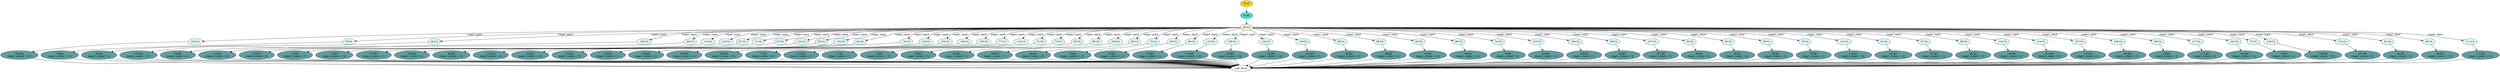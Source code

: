 strict digraph "" {
	node [label="\N"];
	"102:CA"	 [ast="<pyverilog.vparser.ast.Case object at 0x7ff258877fd0>",
		fillcolor=lightcyan,
		label="102:CA",
		statements="[]",
		style=filled,
		typ=Case];
	"102:BS"	 [ast="<pyverilog.vparser.ast.BlockingSubstitution object at 0x7ff258877e90>",
		fillcolor=cadetblue,
		label="102:BS
stage1_output = 13;",
		statements="[<pyverilog.vparser.ast.BlockingSubstitution object at 0x7ff258877e90>]",
		style=filled,
		typ=BlockingSubstitution];
	"102:CA" -> "102:BS"	 [cond="[]",
		lineno=None];
	"79:CA"	 [ast="<pyverilog.vparser.ast.Case object at 0x7ff279b73790>",
		fillcolor=lightcyan,
		label="79:CA",
		statements="[]",
		style=filled,
		typ=Case];
	"79:BS"	 [ast="<pyverilog.vparser.ast.BlockingSubstitution object at 0x7ff279b60a50>",
		fillcolor=cadetblue,
		label="79:BS
stage1_output = 13;",
		statements="[<pyverilog.vparser.ast.BlockingSubstitution object at 0x7ff279b60a50>]",
		style=filled,
		typ=BlockingSubstitution];
	"79:CA" -> "79:BS"	 [cond="[]",
		lineno=None];
	"109:BS"	 [ast="<pyverilog.vparser.ast.BlockingSubstitution object at 0x7ff258877610>",
		fillcolor=cadetblue,
		label="109:BS
stage1_output = 7;",
		statements="[<pyverilog.vparser.ast.BlockingSubstitution object at 0x7ff258877610>]",
		style=filled,
		typ=BlockingSubstitution];
	"Leaf_59:AL"	 [def_var="['stage1_output']",
		label="Leaf_59:AL"];
	"109:BS" -> "Leaf_59:AL"	 [cond="[]",
		lineno=None];
	"96:CA"	 [ast="<pyverilog.vparser.ast.Case object at 0x7ff258877990>",
		fillcolor=lightcyan,
		label="96:CA",
		statements="[]",
		style=filled,
		typ=Case];
	"96:BS"	 [ast="<pyverilog.vparser.ast.BlockingSubstitution object at 0x7ff258877890>",
		fillcolor=cadetblue,
		label="96:BS
stage1_output = 6;",
		statements="[<pyverilog.vparser.ast.BlockingSubstitution object at 0x7ff258877890>]",
		style=filled,
		typ=BlockingSubstitution];
	"96:CA" -> "96:BS"	 [cond="[]",
		lineno=None];
	"105:BS"	 [ast="<pyverilog.vparser.ast.BlockingSubstitution object at 0x7ff258877a10>",
		fillcolor=cadetblue,
		label="105:BS
stage1_output = 12;",
		statements="[<pyverilog.vparser.ast.BlockingSubstitution object at 0x7ff258877a10>]",
		style=filled,
		typ=BlockingSubstitution];
	"105:BS" -> "Leaf_59:AL"	 [cond="[]",
		lineno=None];
	"78:BS"	 [ast="<pyverilog.vparser.ast.BlockingSubstitution object at 0x7ff2585bb650>",
		fillcolor=cadetblue,
		label="78:BS
stage1_output = 1;",
		statements="[<pyverilog.vparser.ast.BlockingSubstitution object at 0x7ff2585bb650>]",
		style=filled,
		typ=BlockingSubstitution];
	"78:BS" -> "Leaf_59:AL"	 [cond="[]",
		lineno=None];
	"103:CA"	 [ast="<pyverilog.vparser.ast.Case object at 0x7ff2585bb390>",
		fillcolor=lightcyan,
		label="103:CA",
		statements="[]",
		style=filled,
		typ=Case];
	"103:BS"	 [ast="<pyverilog.vparser.ast.BlockingSubstitution object at 0x7ff2585bb5d0>",
		fillcolor=cadetblue,
		label="103:BS
stage1_output = 13;",
		statements="[<pyverilog.vparser.ast.BlockingSubstitution object at 0x7ff2585bb5d0>]",
		style=filled,
		typ=BlockingSubstitution];
	"103:CA" -> "103:BS"	 [cond="[]",
		lineno=None];
	"84:CA"	 [ast="<pyverilog.vparser.ast.Case object at 0x7ff2585bb350>",
		fillcolor=lightcyan,
		label="84:CA",
		statements="[]",
		style=filled,
		typ=Case];
	"84:BS"	 [ast="<pyverilog.vparser.ast.BlockingSubstitution object at 0x7ff2585bb190>",
		fillcolor=cadetblue,
		label="84:BS
stage1_output = 3;",
		statements="[<pyverilog.vparser.ast.BlockingSubstitution object at 0x7ff2585bb190>]",
		style=filled,
		typ=BlockingSubstitution];
	"84:CA" -> "84:BS"	 [cond="[]",
		lineno=None];
	"113:CA"	 [ast="<pyverilog.vparser.ast.Case object at 0x7ff2585bbc10>",
		fillcolor=lightcyan,
		label="113:CA",
		statements="[]",
		style=filled,
		typ=Case];
	"113:BS"	 [ast="<pyverilog.vparser.ast.BlockingSubstitution object at 0x7ff2585bb9d0>",
		fillcolor=cadetblue,
		label="113:BS
stage1_output = 10;",
		statements="[<pyverilog.vparser.ast.BlockingSubstitution object at 0x7ff2585bb9d0>]",
		style=filled,
		typ=BlockingSubstitution];
	"113:CA" -> "113:BS"	 [cond="[]",
		lineno=None];
	"99:BS"	 [ast="<pyverilog.vparser.ast.BlockingSubstitution object at 0x7ff2585bbb50>",
		fillcolor=cadetblue,
		label="99:BS
stage1_output = 4;",
		statements="[<pyverilog.vparser.ast.BlockingSubstitution object at 0x7ff2585bbb50>]",
		style=filled,
		typ=BlockingSubstitution];
	"99:BS" -> "Leaf_59:AL"	 [cond="[]",
		lineno=None];
	"119:CA"	 [ast="<pyverilog.vparser.ast.Case object at 0x7ff2585bb750>",
		fillcolor=lightcyan,
		label="119:CA",
		statements="[]",
		style=filled,
		typ=Case];
	"119:BS"	 [ast="<pyverilog.vparser.ast.BlockingSubstitution object at 0x7ff2585bb510>",
		fillcolor=cadetblue,
		label="119:BS
stage1_output = 8;",
		statements="[<pyverilog.vparser.ast.BlockingSubstitution object at 0x7ff2585bb510>]",
		style=filled,
		typ=BlockingSubstitution];
	"119:CA" -> "119:BS"	 [cond="[]",
		lineno=None];
	"87:CA"	 [ast="<pyverilog.vparser.ast.Case object at 0x7ff279b3c050>",
		fillcolor=lightcyan,
		label="87:CA",
		statements="[]",
		style=filled,
		typ=Case];
	"87:BS"	 [ast="<pyverilog.vparser.ast.BlockingSubstitution object at 0x7ff279b3c0d0>",
		fillcolor=cadetblue,
		label="87:BS
stage1_output = 7;",
		statements="[<pyverilog.vparser.ast.BlockingSubstitution object at 0x7ff279b3c0d0>]",
		style=filled,
		typ=BlockingSubstitution];
	"87:CA" -> "87:BS"	 [cond="[]",
		lineno=None];
	"95:BS"	 [ast="<pyverilog.vparser.ast.BlockingSubstitution object at 0x7ff279b3c390>",
		fillcolor=cadetblue,
		label="95:BS
stage1_output = 1;",
		statements="[<pyverilog.vparser.ast.BlockingSubstitution object at 0x7ff279b3c390>]",
		style=filled,
		typ=BlockingSubstitution];
	"95:BS" -> "Leaf_59:AL"	 [cond="[]",
		lineno=None];
	"126:BS"	 [ast="<pyverilog.vparser.ast.BlockingSubstitution object at 0x7ff279b3c510>",
		fillcolor=cadetblue,
		label="126:BS
stage1_output = 3;",
		statements="[<pyverilog.vparser.ast.BlockingSubstitution object at 0x7ff279b3c510>]",
		style=filled,
		typ=BlockingSubstitution];
	"126:BS" -> "Leaf_59:AL"	 [cond="[]",
		lineno=None];
	"63:CS"	 [ast="<pyverilog.vparser.ast.CaseStatement object at 0x7ff279b69ed0>",
		fillcolor=linen,
		label="63:CS",
		statements="[]",
		style=filled,
		typ=CaseStatement];
	"63:CS" -> "102:CA"	 [cond="['stage1_input']",
		label=stage1_input,
		lineno=63];
	"63:CS" -> "79:CA"	 [cond="['stage1_input']",
		label=stage1_input,
		lineno=63];
	"63:CS" -> "96:CA"	 [cond="['stage1_input']",
		label=stage1_input,
		lineno=63];
	"63:CS" -> "103:CA"	 [cond="['stage1_input']",
		label=stage1_input,
		lineno=63];
	"63:CS" -> "84:CA"	 [cond="['stage1_input']",
		label=stage1_input,
		lineno=63];
	"63:CS" -> "113:CA"	 [cond="['stage1_input']",
		label=stage1_input,
		lineno=63];
	"63:CS" -> "119:CA"	 [cond="['stage1_input']",
		label=stage1_input,
		lineno=63];
	"63:CS" -> "87:CA"	 [cond="['stage1_input']",
		label=stage1_input,
		lineno=63];
	"71:CA"	 [ast="<pyverilog.vparser.ast.Case object at 0x7ff279b3c810>",
		fillcolor=lightcyan,
		label="71:CA",
		statements="[]",
		style=filled,
		typ=Case];
	"63:CS" -> "71:CA"	 [cond="['stage1_input']",
		label=stage1_input,
		lineno=63];
	"97:CA"	 [ast="<pyverilog.vparser.ast.Case object at 0x7ff279b45b10>",
		fillcolor=lightcyan,
		label="97:CA",
		statements="[]",
		style=filled,
		typ=Case];
	"63:CS" -> "97:CA"	 [cond="['stage1_input']",
		label=stage1_input,
		lineno=63];
	"124:CA"	 [ast="<pyverilog.vparser.ast.Case object at 0x7ff279b3ce10>",
		fillcolor=lightcyan,
		label="124:CA",
		statements="[]",
		style=filled,
		typ=Case];
	"63:CS" -> "124:CA"	 [cond="['stage1_input']",
		label=stage1_input,
		lineno=63];
	"83:CA"	 [ast="<pyverilog.vparser.ast.Case object at 0x7ff279b45090>",
		fillcolor=lightcyan,
		label="83:CA",
		statements="[]",
		style=filled,
		typ=Case];
	"63:CS" -> "83:CA"	 [cond="['stage1_input']",
		label=stage1_input,
		lineno=63];
	"125:CA"	 [ast="<pyverilog.vparser.ast.Case object at 0x7ff279b452d0>",
		fillcolor=lightcyan,
		label="125:CA",
		statements="[]",
		style=filled,
		typ=Case];
	"63:CS" -> "125:CA"	 [cond="['stage1_input']",
		label=stage1_input,
		lineno=63];
	"82:CA"	 [ast="<pyverilog.vparser.ast.Case object at 0x7ff279b45510>",
		fillcolor=lightcyan,
		label="82:CA",
		statements="[]",
		style=filled,
		typ=Case];
	"63:CS" -> "82:CA"	 [cond="['stage1_input']",
		label=stage1_input,
		lineno=63];
	"76:CA"	 [ast="<pyverilog.vparser.ast.Case object at 0x7ff279b45750>",
		fillcolor=lightcyan,
		label="76:CA",
		statements="[]",
		style=filled,
		typ=Case];
	"63:CS" -> "76:CA"	 [cond="['stage1_input']",
		label=stage1_input,
		lineno=63];
	"126:CA"	 [ast="<pyverilog.vparser.ast.Case object at 0x7ff279b45d50>",
		fillcolor=lightcyan,
		label="126:CA",
		statements="[]",
		style=filled,
		typ=Case];
	"63:CS" -> "126:CA"	 [cond="['stage1_input']",
		label=stage1_input,
		lineno=63];
	"104:CA"	 [ast="<pyverilog.vparser.ast.Case object at 0x7ff279b4e810>",
		fillcolor=lightcyan,
		label="104:CA",
		statements="[]",
		style=filled,
		typ=Case];
	"63:CS" -> "104:CA"	 [cond="['stage1_input']",
		label=stage1_input,
		lineno=63];
	"108:CA"	 [ast="<pyverilog.vparser.ast.Case object at 0x7ff279b4ea50>",
		fillcolor=lightcyan,
		label="108:CA",
		statements="[]",
		style=filled,
		typ=Case];
	"63:CS" -> "108:CA"	 [cond="['stage1_input']",
		label=stage1_input,
		lineno=63];
	"105:CA"	 [ast="<pyverilog.vparser.ast.Case object at 0x7ff279b57e10>",
		fillcolor=lightcyan,
		label="105:CA",
		statements="[]",
		style=filled,
		typ=Case];
	"63:CS" -> "105:CA"	 [cond="['stage1_input']",
		label=stage1_input,
		lineno=63];
	"77:CA"	 [ast="<pyverilog.vparser.ast.Case object at 0x7ff279b4e150>",
		fillcolor=lightcyan,
		label="77:CA",
		statements="[]",
		style=filled,
		typ=Case];
	"63:CS" -> "77:CA"	 [cond="['stage1_input']",
		label=stage1_input,
		lineno=63];
	"112:CA"	 [ast="<pyverilog.vparser.ast.Case object at 0x7ff279b4e390>",
		fillcolor=lightcyan,
		label="112:CA",
		statements="[]",
		style=filled,
		typ=Case];
	"63:CS" -> "112:CA"	 [cond="['stage1_input']",
		label=stage1_input,
		lineno=63];
	"72:CA"	 [ast="<pyverilog.vparser.ast.Case object at 0x7ff279b57750>",
		fillcolor=lightcyan,
		label="72:CA",
		statements="[]",
		style=filled,
		typ=Case];
	"63:CS" -> "72:CA"	 [cond="['stage1_input']",
		label=stage1_input,
		lineno=63];
	"73:CA"	 [ast="<pyverilog.vparser.ast.Case object at 0x7ff279b57990>",
		fillcolor=lightcyan,
		label="73:CA",
		statements="[]",
		style=filled,
		typ=Case];
	"63:CS" -> "73:CA"	 [cond="['stage1_input']",
		label=stage1_input,
		lineno=63];
	"85:CA"	 [ast="<pyverilog.vparser.ast.Case object at 0x7ff279b57a50>",
		fillcolor=lightcyan,
		label="85:CA",
		statements="[]",
		style=filled,
		typ=Case];
	"63:CS" -> "85:CA"	 [cond="['stage1_input']",
		label=stage1_input,
		lineno=63];
	"89:CA"	 [ast="<pyverilog.vparser.ast.Case object at 0x7ff279b73b50>",
		fillcolor=lightcyan,
		label="89:CA",
		statements="[]",
		style=filled,
		typ=Case];
	"63:CS" -> "89:CA"	 [cond="['stage1_input']",
		label=stage1_input,
		lineno=63];
	"109:CA"	 [ast="<pyverilog.vparser.ast.Case object at 0x7ff279b57c90>",
		fillcolor=lightcyan,
		label="109:CA",
		statements="[]",
		style=filled,
		typ=Case];
	"63:CS" -> "109:CA"	 [cond="['stage1_input']",
		label=stage1_input,
		lineno=63];
	"98:CA"	 [ast="<pyverilog.vparser.ast.Case object at 0x7ff279b57d50>",
		fillcolor=lightcyan,
		label="98:CA",
		statements="[]",
		style=filled,
		typ=Case];
	"63:CS" -> "98:CA"	 [cond="['stage1_input']",
		label=stage1_input,
		lineno=63];
	"70:CA"	 [ast="<pyverilog.vparser.ast.Case object at 0x7ff279b57ed0>",
		fillcolor=lightcyan,
		label="70:CA",
		statements="[]",
		style=filled,
		typ=Case];
	"63:CS" -> "70:CA"	 [cond="['stage1_input']",
		label=stage1_input,
		lineno=63];
	"95:CA"	 [ast="<pyverilog.vparser.ast.Case object at 0x7ff279b60150>",
		fillcolor=lightcyan,
		label="95:CA",
		statements="[]",
		style=filled,
		typ=Case];
	"63:CS" -> "95:CA"	 [cond="['stage1_input']",
		label=stage1_input,
		lineno=63];
	"99:CA"	 [ast="<pyverilog.vparser.ast.Case object at 0x7ff279b60210>",
		fillcolor=lightcyan,
		label="99:CA",
		statements="[]",
		style=filled,
		typ=Case];
	"63:CS" -> "99:CA"	 [cond="['stage1_input']",
		label=stage1_input,
		lineno=63];
	"110:CA"	 [ast="<pyverilog.vparser.ast.Case object at 0x7ff279b605d0>",
		fillcolor=lightcyan,
		label="110:CA",
		statements="[]",
		style=filled,
		typ=Case];
	"63:CS" -> "110:CA"	 [cond="['stage1_input']",
		label=stage1_input,
		lineno=63];
	"128:CA"	 [ast="<pyverilog.vparser.ast.Case object at 0x7ff279b4e5d0>",
		fillcolor=lightcyan,
		label="128:CA",
		statements="[]",
		style=filled,
		typ=Case];
	"63:CS" -> "128:CA"	 [cond="['stage1_input']",
		label=stage1_input,
		lineno=63];
	"122:CA"	 [ast="<pyverilog.vparser.ast.Case object at 0x7ff279b60bd0>",
		fillcolor=lightcyan,
		label="122:CA",
		statements="[]",
		style=filled,
		typ=Case];
	"63:CS" -> "122:CA"	 [cond="['stage1_input']",
		label=stage1_input,
		lineno=63];
	"116:CA"	 [ast="<pyverilog.vparser.ast.Case object at 0x7ff279b60e10>",
		fillcolor=lightcyan,
		label="116:CA",
		statements="[]",
		style=filled,
		typ=Case];
	"63:CS" -> "116:CA"	 [cond="['stage1_input']",
		label=stage1_input,
		lineno=63];
	"88:CA"	 [ast="<pyverilog.vparser.ast.Case object at 0x7ff279b69090>",
		fillcolor=lightcyan,
		label="88:CA",
		statements="[]",
		style=filled,
		typ=Case];
	"63:CS" -> "88:CA"	 [cond="['stage1_input']",
		label=stage1_input,
		lineno=63];
	"68:CA"	 [ast="<pyverilog.vparser.ast.Case object at 0x7ff279b73250>",
		fillcolor=lightcyan,
		label="68:CA",
		statements="[]",
		style=filled,
		typ=Case];
	"63:CS" -> "68:CA"	 [cond="['stage1_input']",
		label=stage1_input,
		lineno=63];
	"92:CA"	 [ast="<pyverilog.vparser.ast.Case object at 0x7ff279b69b10>",
		fillcolor=lightcyan,
		label="92:CA",
		statements="[]",
		style=filled,
		typ=Case];
	"63:CS" -> "92:CA"	 [cond="['stage1_input']",
		label=stage1_input,
		lineno=63];
	"80:CA"	 [ast="<pyverilog.vparser.ast.Case object at 0x7ff279b69bd0>",
		fillcolor=lightcyan,
		label="80:CA",
		statements="[]",
		style=filled,
		typ=Case];
	"63:CS" -> "80:CA"	 [cond="['stage1_input']",
		label=stage1_input,
		lineno=63];
	"74:CA"	 [ast="<pyverilog.vparser.ast.Case object at 0x7ff279b73550>",
		fillcolor=lightcyan,
		label="74:CA",
		statements="[]",
		style=filled,
		typ=Case];
	"63:CS" -> "74:CA"	 [cond="['stage1_input']",
		label=stage1_input,
		lineno=63];
	"123:CA"	 [ast="<pyverilog.vparser.ast.Case object at 0x7ff279b69e10>",
		fillcolor=lightcyan,
		label="123:CA",
		statements="[]",
		style=filled,
		typ=Case];
	"63:CS" -> "123:CA"	 [cond="['stage1_input']",
		label=stage1_input,
		lineno=63];
	"106:CA"	 [ast="<pyverilog.vparser.ast.Case object at 0x7ff279afb190>",
		fillcolor=lightcyan,
		label="106:CA",
		statements="[]",
		style=filled,
		typ=Case];
	"63:CS" -> "106:CA"	 [cond="['stage1_input']",
		label=stage1_input,
		lineno=63];
	"94:CA"	 [ast="<pyverilog.vparser.ast.Case object at 0x7ff279b73f10>",
		fillcolor=lightcyan,
		label="94:CA",
		statements="[]",
		style=filled,
		typ=Case];
	"63:CS" -> "94:CA"	 [cond="['stage1_input']",
		label=stage1_input,
		lineno=63];
	"107:CA"	 [ast="<pyverilog.vparser.ast.Case object at 0x7ff279afb3d0>",
		fillcolor=lightcyan,
		label="107:CA",
		statements="[]",
		style=filled,
		typ=Case];
	"63:CS" -> "107:CA"	 [cond="['stage1_input']",
		label=stage1_input,
		lineno=63];
	"93:CA"	 [ast="<pyverilog.vparser.ast.Case object at 0x7ff279b73e50>",
		fillcolor=lightcyan,
		label="93:CA",
		statements="[]",
		style=filled,
		typ=Case];
	"63:CS" -> "93:CA"	 [cond="['stage1_input']",
		label=stage1_input,
		lineno=63];
	"65:CA"	 [ast="<pyverilog.vparser.ast.Case object at 0x7ff279b69fd0>",
		fillcolor=lightcyan,
		label="65:CA",
		statements="[]",
		style=filled,
		typ=Case];
	"63:CS" -> "65:CA"	 [cond="['stage1_input']",
		label=stage1_input,
		lineno=63];
	"90:CA"	 [ast="<pyverilog.vparser.ast.Case object at 0x7ff279b60990>",
		fillcolor=lightcyan,
		label="90:CA",
		statements="[]",
		style=filled,
		typ=Case];
	"63:CS" -> "90:CA"	 [cond="['stage1_input']",
		label=stage1_input,
		lineno=63];
	"78:CA"	 [ast="<pyverilog.vparser.ast.Case object at 0x7ff279b736d0>",
		fillcolor=lightcyan,
		label="78:CA",
		statements="[]",
		style=filled,
		typ=Case];
	"63:CS" -> "78:CA"	 [cond="['stage1_input']",
		label=stage1_input,
		lineno=63];
	"115:CA"	 [ast="<pyverilog.vparser.ast.Case object at 0x7ff279afb910>",
		fillcolor=lightcyan,
		label="115:CA",
		statements="[]",
		style=filled,
		typ=Case];
	"63:CS" -> "115:CA"	 [cond="['stage1_input']",
		label=stage1_input,
		lineno=63];
	"91:CA"	 [ast="<pyverilog.vparser.ast.Case object at 0x7ff279b73d90>",
		fillcolor=lightcyan,
		label="91:CA",
		statements="[]",
		style=filled,
		typ=Case];
	"63:CS" -> "91:CA"	 [cond="['stage1_input']",
		label=stage1_input,
		lineno=63];
	"67:CA"	 [ast="<pyverilog.vparser.ast.Case object at 0x7ff279b73190>",
		fillcolor=lightcyan,
		label="67:CA",
		statements="[]",
		style=filled,
		typ=Case];
	"63:CS" -> "67:CA"	 [cond="['stage1_input']",
		label=stage1_input,
		lineno=63];
	"86:CA"	 [ast="<pyverilog.vparser.ast.Case object at 0x7ff279b73910>",
		fillcolor=lightcyan,
		label="86:CA",
		statements="[]",
		style=filled,
		typ=Case];
	"63:CS" -> "86:CA"	 [cond="['stage1_input']",
		label=stage1_input,
		lineno=63];
	"118:CA"	 [ast="<pyverilog.vparser.ast.Case object at 0x7ff279afbc10>",
		fillcolor=lightcyan,
		label="118:CA",
		statements="[]",
		style=filled,
		typ=Case];
	"63:CS" -> "118:CA"	 [cond="['stage1_input']",
		label=stage1_input,
		lineno=63];
	"114:CA"	 [ast="<pyverilog.vparser.ast.Case object at 0x7ff279afb6d0>",
		fillcolor=lightcyan,
		label="114:CA",
		statements="[]",
		style=filled,
		typ=Case];
	"63:CS" -> "114:CA"	 [cond="['stage1_input']",
		label=stage1_input,
		lineno=63];
	"127:CA"	 [ast="<pyverilog.vparser.ast.Case object at 0x7ff279b3ca50>",
		fillcolor=lightcyan,
		label="127:CA",
		statements="[]",
		style=filled,
		typ=Case];
	"63:CS" -> "127:CA"	 [cond="['stage1_input']",
		label=stage1_input,
		lineno=63];
	"100:CA"	 [ast="<pyverilog.vparser.ast.Case object at 0x7ff279b73fd0>",
		fillcolor=lightcyan,
		label="100:CA",
		statements="[]",
		style=filled,
		typ=Case];
	"63:CS" -> "100:CA"	 [cond="['stage1_input']",
		label=stage1_input,
		lineno=63];
	"69:CA"	 [ast="<pyverilog.vparser.ast.Case object at 0x7ff279b73310>",
		fillcolor=lightcyan,
		label="69:CA",
		statements="[]",
		style=filled,
		typ=Case];
	"63:CS" -> "69:CA"	 [cond="['stage1_input']",
		label=stage1_input,
		lineno=63];
	"117:CA"	 [ast="<pyverilog.vparser.ast.Case object at 0x7ff279afb9d0>",
		fillcolor=lightcyan,
		label="117:CA",
		statements="[]",
		style=filled,
		typ=Case];
	"63:CS" -> "117:CA"	 [cond="['stage1_input']",
		label=stage1_input,
		lineno=63];
	"101:CA"	 [ast="<pyverilog.vparser.ast.Case object at 0x7ff279afb0d0>",
		fillcolor=lightcyan,
		label="101:CA",
		statements="[]",
		style=filled,
		typ=Case];
	"63:CS" -> "101:CA"	 [cond="['stage1_input']",
		label=stage1_input,
		lineno=63];
	"75:CA"	 [ast="<pyverilog.vparser.ast.Case object at 0x7ff279b73610>",
		fillcolor=lightcyan,
		label="75:CA",
		statements="[]",
		style=filled,
		typ=Case];
	"63:CS" -> "75:CA"	 [cond="['stage1_input']",
		label=stage1_input,
		lineno=63];
	"120:CA"	 [ast="<pyverilog.vparser.ast.Case object at 0x7ff279b692d0>",
		fillcolor=lightcyan,
		label="120:CA",
		statements="[]",
		style=filled,
		typ=Case];
	"63:CS" -> "120:CA"	 [cond="['stage1_input']",
		label=stage1_input,
		lineno=63];
	"121:CA"	 [ast="<pyverilog.vparser.ast.Case object at 0x7ff279afbe50>",
		fillcolor=lightcyan,
		label="121:CA",
		statements="[]",
		style=filled,
		typ=Case];
	"63:CS" -> "121:CA"	 [cond="['stage1_input']",
		label=stage1_input,
		lineno=63];
	"81:CA"	 [ast="<pyverilog.vparser.ast.Case object at 0x7ff279b73850>",
		fillcolor=lightcyan,
		label="81:CA",
		statements="[]",
		style=filled,
		typ=Case];
	"63:CS" -> "81:CA"	 [cond="['stage1_input']",
		label=stage1_input,
		lineno=63];
	"66:CA"	 [ast="<pyverilog.vparser.ast.Case object at 0x7ff279b730d0>",
		fillcolor=lightcyan,
		label="66:CA",
		statements="[]",
		style=filled,
		typ=Case];
	"63:CS" -> "66:CA"	 [cond="['stage1_input']",
		label=stage1_input,
		lineno=63];
	"111:CA"	 [ast="<pyverilog.vparser.ast.Case object at 0x7ff279afb490>",
		fillcolor=lightcyan,
		label="111:CA",
		statements="[]",
		style=filled,
		typ=Case];
	"63:CS" -> "111:CA"	 [cond="['stage1_input']",
		label=stage1_input,
		lineno=63];
	"71:BS"	 [ast="<pyverilog.vparser.ast.BlockingSubstitution object at 0x7ff279b3c890>",
		fillcolor=cadetblue,
		label="71:BS
stage1_output = 14;",
		statements="[<pyverilog.vparser.ast.BlockingSubstitution object at 0x7ff279b3c890>]",
		style=filled,
		typ=BlockingSubstitution];
	"71:CA" -> "71:BS"	 [cond="[]",
		lineno=None];
	"120:BS"	 [ast="<pyverilog.vparser.ast.BlockingSubstitution object at 0x7ff279b69350>",
		fillcolor=cadetblue,
		label="120:BS
stage1_output = 15;",
		statements="[<pyverilog.vparser.ast.BlockingSubstitution object at 0x7ff279b69350>]",
		style=filled,
		typ=BlockingSubstitution];
	"120:BS" -> "Leaf_59:AL"	 [cond="[]",
		lineno=None];
	"97:BS"	 [ast="<pyverilog.vparser.ast.BlockingSubstitution object at 0x7ff279b45b90>",
		fillcolor=cadetblue,
		label="97:BS
stage1_output = 1;",
		statements="[<pyverilog.vparser.ast.BlockingSubstitution object at 0x7ff279b45b90>]",
		style=filled,
		typ=BlockingSubstitution];
	"97:CA" -> "97:BS"	 [cond="[]",
		lineno=None];
	"124:BS"	 [ast="<pyverilog.vparser.ast.BlockingSubstitution object at 0x7ff279b3ce90>",
		fillcolor=cadetblue,
		label="124:BS
stage1_output = 2;",
		statements="[<pyverilog.vparser.ast.BlockingSubstitution object at 0x7ff279b3ce90>]",
		style=filled,
		typ=BlockingSubstitution];
	"124:CA" -> "124:BS"	 [cond="[]",
		lineno=None];
	"83:BS"	 [ast="<pyverilog.vparser.ast.BlockingSubstitution object at 0x7ff279b45110>",
		fillcolor=cadetblue,
		label="83:BS
stage1_output = 12;",
		statements="[<pyverilog.vparser.ast.BlockingSubstitution object at 0x7ff279b45110>]",
		style=filled,
		typ=BlockingSubstitution];
	"83:CA" -> "83:BS"	 [cond="[]",
		lineno=None];
	"125:BS"	 [ast="<pyverilog.vparser.ast.BlockingSubstitution object at 0x7ff279b45350>",
		fillcolor=cadetblue,
		label="125:BS
stage1_output = 9;",
		statements="[<pyverilog.vparser.ast.BlockingSubstitution object at 0x7ff279b45350>]",
		style=filled,
		typ=BlockingSubstitution];
	"125:CA" -> "125:BS"	 [cond="[]",
		lineno=None];
	"84:BS" -> "Leaf_59:AL"	 [cond="[]",
		lineno=None];
	"103:BS" -> "Leaf_59:AL"	 [cond="[]",
		lineno=None];
	"82:BS"	 [ast="<pyverilog.vparser.ast.BlockingSubstitution object at 0x7ff279b45590>",
		fillcolor=cadetblue,
		label="82:BS
stage1_output = 14;",
		statements="[<pyverilog.vparser.ast.BlockingSubstitution object at 0x7ff279b45590>]",
		style=filled,
		typ=BlockingSubstitution];
	"82:CA" -> "82:BS"	 [cond="[]",
		lineno=None];
	"76:BS"	 [ast="<pyverilog.vparser.ast.BlockingSubstitution object at 0x7ff279b457d0>",
		fillcolor=cadetblue,
		label="76:BS
stage1_output = 9;",
		statements="[<pyverilog.vparser.ast.BlockingSubstitution object at 0x7ff279b457d0>]",
		style=filled,
		typ=BlockingSubstitution];
	"76:CA" -> "76:BS"	 [cond="[]",
		lineno=None];
	"74:BS"	 [ast="<pyverilog.vparser.ast.BlockingSubstitution object at 0x7ff279b45990>",
		fillcolor=cadetblue,
		label="74:BS
stage1_output = 4;",
		statements="[<pyverilog.vparser.ast.BlockingSubstitution object at 0x7ff279b45990>]",
		style=filled,
		typ=BlockingSubstitution];
	"74:BS" -> "Leaf_59:AL"	 [cond="[]",
		lineno=None];
	"90:BS"	 [ast="<pyverilog.vparser.ast.BlockingSubstitution object at 0x7ff279b3cc90>",
		fillcolor=cadetblue,
		label="90:BS
stage1_output = 2;",
		statements="[<pyverilog.vparser.ast.BlockingSubstitution object at 0x7ff279b3cc90>]",
		style=filled,
		typ=BlockingSubstitution];
	"90:BS" -> "Leaf_59:AL"	 [cond="[]",
		lineno=None];
	"126:CA" -> "126:BS"	 [cond="[]",
		lineno=None];
	"71:BS" -> "Leaf_59:AL"	 [cond="[]",
		lineno=None];
	"100:BS"	 [ast="<pyverilog.vparser.ast.BlockingSubstitution object at 0x7ff279b45e10>",
		fillcolor=cadetblue,
		label="100:BS
stage1_output = 11;",
		statements="[<pyverilog.vparser.ast.BlockingSubstitution object at 0x7ff279b45e10>]",
		style=filled,
		typ=BlockingSubstitution];
	"100:BS" -> "Leaf_59:AL"	 [cond="[]",
		lineno=None];
	"73:BS"	 [ast="<pyverilog.vparser.ast.BlockingSubstitution object at 0x7ff279b45f90>",
		fillcolor=cadetblue,
		label="73:BS
stage1_output = 15;",
		statements="[<pyverilog.vparser.ast.BlockingSubstitution object at 0x7ff279b45f90>]",
		style=filled,
		typ=BlockingSubstitution];
	"73:BS" -> "Leaf_59:AL"	 [cond="[]",
		lineno=None];
	"67:BS"	 [ast="<pyverilog.vparser.ast.BlockingSubstitution object at 0x7ff279b4ec90>",
		fillcolor=cadetblue,
		label="67:BS
stage1_output = 11;",
		statements="[<pyverilog.vparser.ast.BlockingSubstitution object at 0x7ff279b4ec90>]",
		style=filled,
		typ=BlockingSubstitution];
	"67:BS" -> "Leaf_59:AL"	 [cond="[]",
		lineno=None];
	"115:BS"	 [ast="<pyverilog.vparser.ast.BlockingSubstitution object at 0x7ff279b575d0>",
		fillcolor=cadetblue,
		label="115:BS
stage1_output = 15;",
		statements="[<pyverilog.vparser.ast.BlockingSubstitution object at 0x7ff279b575d0>]",
		style=filled,
		typ=BlockingSubstitution];
	"115:BS" -> "Leaf_59:AL"	 [cond="[]",
		lineno=None];
	"123:BS"	 [ast="<pyverilog.vparser.ast.BlockingSubstitution object at 0x7ff279b60690>",
		fillcolor=cadetblue,
		label="123:BS
stage1_output = 5;",
		statements="[<pyverilog.vparser.ast.BlockingSubstitution object at 0x7ff279b60690>]",
		style=filled,
		typ=BlockingSubstitution];
	"123:BS" -> "Leaf_59:AL"	 [cond="[]",
		lineno=None];
	"104:BS"	 [ast="<pyverilog.vparser.ast.BlockingSubstitution object at 0x7ff279b4e890>",
		fillcolor=cadetblue,
		label="104:BS
stage1_output = 8;",
		statements="[<pyverilog.vparser.ast.BlockingSubstitution object at 0x7ff279b4e890>]",
		style=filled,
		typ=BlockingSubstitution];
	"104:CA" -> "104:BS"	 [cond="[]",
		lineno=None];
	"108:BS"	 [ast="<pyverilog.vparser.ast.BlockingSubstitution object at 0x7ff279b3c690>",
		fillcolor=cadetblue,
		label="108:BS
stage1_output = 4;",
		statements="[<pyverilog.vparser.ast.BlockingSubstitution object at 0x7ff279b3c690>]",
		style=filled,
		typ=BlockingSubstitution];
	"108:CA" -> "108:BS"	 [cond="[]",
		lineno=None];
	"85:BS"	 [ast="<pyverilog.vparser.ast.BlockingSubstitution object at 0x7ff279b4eb10>",
		fillcolor=cadetblue,
		label="85:BS
stage1_output = 9;",
		statements="[<pyverilog.vparser.ast.BlockingSubstitution object at 0x7ff279b4eb10>]",
		style=filled,
		typ=BlockingSubstitution];
	"85:BS" -> "Leaf_59:AL"	 [cond="[]",
		lineno=None];
	"105:CA" -> "105:BS"	 [cond="[]",
		lineno=None];
	"77:BS"	 [ast="<pyverilog.vparser.ast.BlockingSubstitution object at 0x7ff279b4e1d0>",
		fillcolor=cadetblue,
		label="77:BS
stage1_output = 8;",
		statements="[<pyverilog.vparser.ast.BlockingSubstitution object at 0x7ff279b4e1d0>]",
		style=filled,
		typ=BlockingSubstitution];
	"77:CA" -> "77:BS"	 [cond="[]",
		lineno=None];
	"93:BS"	 [ast="<pyverilog.vparser.ast.BlockingSubstitution object at 0x7ff279b4ee10>",
		fillcolor=cadetblue,
		label="93:BS
stage1_output = 6;",
		statements="[<pyverilog.vparser.ast.BlockingSubstitution object at 0x7ff279b4ee10>]",
		style=filled,
		typ=BlockingSubstitution];
	"93:BS" -> "Leaf_59:AL"	 [cond="[]",
		lineno=None];
	"110:BS"	 [ast="<pyverilog.vparser.ast.BlockingSubstitution object at 0x7ff279b4ef90>",
		fillcolor=cadetblue,
		label="110:BS
stage1_output = 10;",
		statements="[<pyverilog.vparser.ast.BlockingSubstitution object at 0x7ff279b4ef90>]",
		style=filled,
		typ=BlockingSubstitution];
	"110:BS" -> "Leaf_59:AL"	 [cond="[]",
		lineno=None];
	"70:BS"	 [ast="<pyverilog.vparser.ast.BlockingSubstitution object at 0x7ff279b57150>",
		fillcolor=cadetblue,
		label="70:BS
stage1_output = 11;",
		statements="[<pyverilog.vparser.ast.BlockingSubstitution object at 0x7ff279b57150>]",
		style=filled,
		typ=BlockingSubstitution];
	"70:BS" -> "Leaf_59:AL"	 [cond="[]",
		lineno=None];
	"107:BS"	 [ast="<pyverilog.vparser.ast.BlockingSubstitution object at 0x7ff279b572d0>",
		fillcolor=cadetblue,
		label="107:BS
stage1_output = 3;",
		statements="[<pyverilog.vparser.ast.BlockingSubstitution object at 0x7ff279b572d0>]",
		style=filled,
		typ=BlockingSubstitution];
	"107:BS" -> "Leaf_59:AL"	 [cond="[]",
		lineno=None];
	"98:BS"	 [ast="<pyverilog.vparser.ast.BlockingSubstitution object at 0x7ff279b57450>",
		fillcolor=cadetblue,
		label="98:BS
stage1_output = 6;",
		statements="[<pyverilog.vparser.ast.BlockingSubstitution object at 0x7ff279b57450>]",
		style=filled,
		typ=BlockingSubstitution];
	"98:BS" -> "Leaf_59:AL"	 [cond="[]",
		lineno=None];
	"112:BS"	 [ast="<pyverilog.vparser.ast.BlockingSubstitution object at 0x7ff279b4e410>",
		fillcolor=cadetblue,
		label="112:BS
stage1_output = 7;",
		statements="[<pyverilog.vparser.ast.BlockingSubstitution object at 0x7ff279b4e410>]",
		style=filled,
		typ=BlockingSubstitution];
	"112:CA" -> "112:BS"	 [cond="[]",
		lineno=None];
	"83:BS" -> "Leaf_59:AL"	 [cond="[]",
		lineno=None];
	"72:BS"	 [ast="<pyverilog.vparser.ast.BlockingSubstitution object at 0x7ff279b577d0>",
		fillcolor=cadetblue,
		label="72:BS
stage1_output = 7;",
		statements="[<pyverilog.vparser.ast.BlockingSubstitution object at 0x7ff279b577d0>]",
		style=filled,
		typ=BlockingSubstitution];
	"72:CA" -> "72:BS"	 [cond="[]",
		lineno=None];
	"73:CA" -> "73:BS"	 [cond="[]",
		lineno=None];
	"85:CA" -> "85:BS"	 [cond="[]",
		lineno=None];
	"89:BS"	 [ast="<pyverilog.vparser.ast.BlockingSubstitution object at 0x7ff279b73bd0>",
		fillcolor=cadetblue,
		label="89:BS
stage1_output = 5;",
		statements="[<pyverilog.vparser.ast.BlockingSubstitution object at 0x7ff279b73bd0>]",
		style=filled,
		typ=BlockingSubstitution];
	"89:CA" -> "89:BS"	 [cond="[]",
		lineno=None];
	"109:CA" -> "109:BS"	 [cond="[]",
		lineno=None];
	"127:BS"	 [ast="<pyverilog.vparser.ast.BlockingSubstitution object at 0x7ff279b3cad0>",
		fillcolor=cadetblue,
		label="127:BS
stage1_output = 2;",
		statements="[<pyverilog.vparser.ast.BlockingSubstitution object at 0x7ff279b3cad0>]",
		style=filled,
		typ=BlockingSubstitution];
	"127:BS" -> "Leaf_59:AL"	 [cond="[]",
		lineno=None];
	"96:BS" -> "Leaf_59:AL"	 [cond="[]",
		lineno=None];
	"98:CA" -> "98:BS"	 [cond="[]",
		lineno=None];
	"102:BS" -> "Leaf_59:AL"	 [cond="[]",
		lineno=None];
	"70:CA" -> "70:BS"	 [cond="[]",
		lineno=None];
	"124:BS" -> "Leaf_59:AL"	 [cond="[]",
		lineno=None];
	"95:CA" -> "95:BS"	 [cond="[]",
		lineno=None];
	"119:BS" -> "Leaf_59:AL"	 [cond="[]",
		lineno=None];
	"99:CA" -> "99:BS"	 [cond="[]",
		lineno=None];
	"113:BS" -> "Leaf_59:AL"	 [cond="[]",
		lineno=None];
	"87:BS" -> "Leaf_59:AL"	 [cond="[]",
		lineno=None];
	"75:BS"	 [ast="<pyverilog.vparser.ast.BlockingSubstitution object at 0x7ff279b60450>",
		fillcolor=cadetblue,
		label="75:BS
stage1_output = 0;",
		statements="[<pyverilog.vparser.ast.BlockingSubstitution object at 0x7ff279b60450>]",
		style=filled,
		typ=BlockingSubstitution];
	"75:BS" -> "Leaf_59:AL"	 [cond="[]",
		lineno=None];
	"110:CA" -> "110:BS"	 [cond="[]",
		lineno=None];
	"128:BS"	 [ast="<pyverilog.vparser.ast.BlockingSubstitution object at 0x7ff279b4e650>",
		fillcolor=cadetblue,
		label="128:BS
stage1_output = 12;",
		statements="[<pyverilog.vparser.ast.BlockingSubstitution object at 0x7ff279b4e650>]",
		style=filled,
		typ=BlockingSubstitution];
	"128:CA" -> "128:BS"	 [cond="[]",
		lineno=None];
	"68:BS"	 [ast="<pyverilog.vparser.ast.BlockingSubstitution object at 0x7ff279b60810>",
		fillcolor=cadetblue,
		label="68:BS
stage1_output = 0;",
		statements="[<pyverilog.vparser.ast.BlockingSubstitution object at 0x7ff279b60810>]",
		style=filled,
		typ=BlockingSubstitution];
	"68:BS" -> "Leaf_59:AL"	 [cond="[]",
		lineno=None];
	"59:AL"	 [ast="<pyverilog.vparser.ast.Always object at 0x7ff279afbf50>",
		clk_sens=False,
		fillcolor=gold,
		label="59:AL",
		sens="['stage1_input']",
		statements="[]",
		style=filled,
		typ=Always,
		use_var="['stage1_input']"];
	"61:BL"	 [ast="<pyverilog.vparser.ast.Block object at 0x7ff279b03110>",
		fillcolor=turquoise,
		label="61:BL",
		statements="[]",
		style=filled,
		typ=Block];
	"59:AL" -> "61:BL"	 [cond="[]",
		lineno=None];
	"79:BS" -> "Leaf_59:AL"	 [cond="[]",
		lineno=None];
	"122:BS"	 [ast="<pyverilog.vparser.ast.BlockingSubstitution object at 0x7ff279b60c50>",
		fillcolor=cadetblue,
		label="122:BS
stage1_output = 14;",
		statements="[<pyverilog.vparser.ast.BlockingSubstitution object at 0x7ff279b60c50>]",
		style=filled,
		typ=BlockingSubstitution];
	"122:CA" -> "122:BS"	 [cond="[]",
		lineno=None];
	"116:BS"	 [ast="<pyverilog.vparser.ast.BlockingSubstitution object at 0x7ff279b60e90>",
		fillcolor=cadetblue,
		label="116:BS
stage1_output = 5;",
		statements="[<pyverilog.vparser.ast.BlockingSubstitution object at 0x7ff279b60e90>]",
		style=filled,
		typ=BlockingSubstitution];
	"116:CA" -> "116:BS"	 [cond="[]",
		lineno=None];
	"88:BS"	 [ast="<pyverilog.vparser.ast.BlockingSubstitution object at 0x7ff279b69110>",
		fillcolor=cadetblue,
		label="88:BS
stage1_output = 12;",
		statements="[<pyverilog.vparser.ast.BlockingSubstitution object at 0x7ff279b69110>]",
		style=filled,
		typ=BlockingSubstitution];
	"88:CA" -> "88:BS"	 [cond="[]",
		lineno=None];
	"68:CA" -> "68:BS"	 [cond="[]",
		lineno=None];
	"66:BS"	 [ast="<pyverilog.vparser.ast.BlockingSubstitution object at 0x7ff279b69510>",
		fillcolor=cadetblue,
		label="66:BS
stage1_output = 13;",
		statements="[<pyverilog.vparser.ast.BlockingSubstitution object at 0x7ff279b69510>]",
		style=filled,
		typ=BlockingSubstitution];
	"66:BS" -> "Leaf_59:AL"	 [cond="[]",
		lineno=None];
	"121:BS"	 [ast="<pyverilog.vparser.ast.BlockingSubstitution object at 0x7ff279b69690>",
		fillcolor=cadetblue,
		label="121:BS
stage1_output = 0;",
		statements="[<pyverilog.vparser.ast.BlockingSubstitution object at 0x7ff279b69690>]",
		style=filled,
		typ=BlockingSubstitution];
	"121:BS" -> "Leaf_59:AL"	 [cond="[]",
		lineno=None];
	"101:BS"	 [ast="<pyverilog.vparser.ast.BlockingSubstitution object at 0x7ff279b602d0>",
		fillcolor=cadetblue,
		label="101:BS
stage1_output = 11;",
		statements="[<pyverilog.vparser.ast.BlockingSubstitution object at 0x7ff279b602d0>]",
		style=filled,
		typ=BlockingSubstitution];
	"101:BS" -> "Leaf_59:AL"	 [cond="[]",
		lineno=None];
	"65:BS"	 [ast="<pyverilog.vparser.ast.BlockingSubstitution object at 0x7ff279b69810>",
		fillcolor=cadetblue,
		label="65:BS
stage1_output = 4;",
		statements="[<pyverilog.vparser.ast.BlockingSubstitution object at 0x7ff279b69810>]",
		style=filled,
		typ=BlockingSubstitution];
	"65:BS" -> "Leaf_59:AL"	 [cond="[]",
		lineno=None];
	"94:BS"	 [ast="<pyverilog.vparser.ast.BlockingSubstitution object at 0x7ff279b69990>",
		fillcolor=cadetblue,
		label="94:BS
stage1_output = 8;",
		statements="[<pyverilog.vparser.ast.BlockingSubstitution object at 0x7ff279b69990>]",
		style=filled,
		typ=BlockingSubstitution];
	"94:BS" -> "Leaf_59:AL"	 [cond="[]",
		lineno=None];
	"92:BS"	 [ast="<pyverilog.vparser.ast.BlockingSubstitution object at 0x7ff279b57f90>",
		fillcolor=cadetblue,
		label="92:BS
stage1_output = 15;",
		statements="[<pyverilog.vparser.ast.BlockingSubstitution object at 0x7ff279b57f90>]",
		style=filled,
		typ=BlockingSubstitution];
	"92:CA" -> "92:BS"	 [cond="[]",
		lineno=None];
	"80:BS"	 [ast="<pyverilog.vparser.ast.BlockingSubstitution object at 0x7ff279b69c50>",
		fillcolor=cadetblue,
		label="80:BS
stage1_output = 10;",
		statements="[<pyverilog.vparser.ast.BlockingSubstitution object at 0x7ff279b69c50>]",
		style=filled,
		typ=BlockingSubstitution];
	"80:CA" -> "80:BS"	 [cond="[]",
		lineno=None];
	"116:BS" -> "Leaf_59:AL"	 [cond="[]",
		lineno=None];
	"88:BS" -> "Leaf_59:AL"	 [cond="[]",
		lineno=None];
	"74:CA" -> "74:BS"	 [cond="[]",
		lineno=None];
	"76:BS" -> "Leaf_59:AL"	 [cond="[]",
		lineno=None];
	"123:CA" -> "123:BS"	 [cond="[]",
		lineno=None];
	"104:BS" -> "Leaf_59:AL"	 [cond="[]",
		lineno=None];
	"128:BS" -> "Leaf_59:AL"	 [cond="[]",
		lineno=None];
	"108:BS" -> "Leaf_59:AL"	 [cond="[]",
		lineno=None];
	"106:BS"	 [ast="<pyverilog.vparser.ast.BlockingSubstitution object at 0x7ff279afb210>",
		fillcolor=cadetblue,
		label="106:BS
stage1_output = 1;",
		statements="[<pyverilog.vparser.ast.BlockingSubstitution object at 0x7ff279afb210>]",
		style=filled,
		typ=BlockingSubstitution];
	"106:CA" -> "106:BS"	 [cond="[]",
		lineno=None];
	"94:CA" -> "94:BS"	 [cond="[]",
		lineno=None];
	"80:BS" -> "Leaf_59:AL"	 [cond="[]",
		lineno=None];
	"72:BS" -> "Leaf_59:AL"	 [cond="[]",
		lineno=None];
	"107:CA" -> "107:BS"	 [cond="[]",
		lineno=None];
	"93:CA" -> "93:BS"	 [cond="[]",
		lineno=None];
	"65:CA" -> "65:BS"	 [cond="[]",
		lineno=None];
	"90:CA" -> "90:BS"	 [cond="[]",
		lineno=None];
	"78:CA" -> "78:BS"	 [cond="[]",
		lineno=None];
	"82:BS" -> "Leaf_59:AL"	 [cond="[]",
		lineno=None];
	"97:BS" -> "Leaf_59:AL"	 [cond="[]",
		lineno=None];
	"115:CA" -> "115:BS"	 [cond="[]",
		lineno=None];
	"91:BS"	 [ast="<pyverilog.vparser.ast.BlockingSubstitution object at 0x7ff279b57b10>",
		fillcolor=cadetblue,
		label="91:BS
stage1_output = 10;",
		statements="[<pyverilog.vparser.ast.BlockingSubstitution object at 0x7ff279b57b10>]",
		style=filled,
		typ=BlockingSubstitution];
	"91:CA" -> "91:BS"	 [cond="[]",
		lineno=None];
	"89:BS" -> "Leaf_59:AL"	 [cond="[]",
		lineno=None];
	"117:BS"	 [ast="<pyverilog.vparser.ast.BlockingSubstitution object at 0x7ff279afba50>",
		fillcolor=cadetblue,
		label="117:BS
stage1_output = 6;",
		statements="[<pyverilog.vparser.ast.BlockingSubstitution object at 0x7ff279afba50>]",
		style=filled,
		typ=BlockingSubstitution];
	"117:BS" -> "Leaf_59:AL"	 [cond="[]",
		lineno=None];
	"69:BS"	 [ast="<pyverilog.vparser.ast.BlockingSubstitution object at 0x7ff279b73390>",
		fillcolor=cadetblue,
		label="69:BS
stage1_output = 2;",
		statements="[<pyverilog.vparser.ast.BlockingSubstitution object at 0x7ff279b73390>]",
		style=filled,
		typ=BlockingSubstitution];
	"69:BS" -> "Leaf_59:AL"	 [cond="[]",
		lineno=None];
	"67:CA" -> "67:BS"	 [cond="[]",
		lineno=None];
	"77:BS" -> "Leaf_59:AL"	 [cond="[]",
		lineno=None];
	"81:BS"	 [ast="<pyverilog.vparser.ast.BlockingSubstitution object at 0x7ff279b3c290>",
		fillcolor=cadetblue,
		label="81:BS
stage1_output = 3;",
		statements="[<pyverilog.vparser.ast.BlockingSubstitution object at 0x7ff279b3c290>]",
		style=filled,
		typ=BlockingSubstitution];
	"81:BS" -> "Leaf_59:AL"	 [cond="[]",
		lineno=None];
	"111:BS"	 [ast="<pyverilog.vparser.ast.BlockingSubstitution object at 0x7ff279afb510>",
		fillcolor=cadetblue,
		label="111:BS
stage1_output = 14;",
		statements="[<pyverilog.vparser.ast.BlockingSubstitution object at 0x7ff279afb510>]",
		style=filled,
		typ=BlockingSubstitution];
	"111:BS" -> "Leaf_59:AL"	 [cond="[]",
		lineno=None];
	"86:BS"	 [ast="<pyverilog.vparser.ast.BlockingSubstitution object at 0x7ff279b73990>",
		fillcolor=cadetblue,
		label="86:BS
stage1_output = 5;",
		statements="[<pyverilog.vparser.ast.BlockingSubstitution object at 0x7ff279b73990>]",
		style=filled,
		typ=BlockingSubstitution];
	"86:CA" -> "86:BS"	 [cond="[]",
		lineno=None];
	"118:BS"	 [ast="<pyverilog.vparser.ast.BlockingSubstitution object at 0x7ff279afbc90>",
		fillcolor=cadetblue,
		label="118:BS
stage1_output = 0;",
		statements="[<pyverilog.vparser.ast.BlockingSubstitution object at 0x7ff279afbc90>]",
		style=filled,
		typ=BlockingSubstitution];
	"118:CA" -> "118:BS"	 [cond="[]",
		lineno=None];
	"106:BS" -> "Leaf_59:AL"	 [cond="[]",
		lineno=None];
	"114:BS"	 [ast="<pyverilog.vparser.ast.BlockingSubstitution object at 0x7ff279afb750>",
		fillcolor=cadetblue,
		label="114:BS
stage1_output = 9;",
		statements="[<pyverilog.vparser.ast.BlockingSubstitution object at 0x7ff279afb750>]",
		style=filled,
		typ=BlockingSubstitution];
	"114:CA" -> "114:BS"	 [cond="[]",
		lineno=None];
	"127:CA" -> "127:BS"	 [cond="[]",
		lineno=None];
	"100:CA" -> "100:BS"	 [cond="[]",
		lineno=None];
	"69:CA" -> "69:BS"	 [cond="[]",
		lineno=None];
	"91:BS" -> "Leaf_59:AL"	 [cond="[]",
		lineno=None];
	"117:CA" -> "117:BS"	 [cond="[]",
		lineno=None];
	"101:CA" -> "101:BS"	 [cond="[]",
		lineno=None];
	"75:CA" -> "75:BS"	 [cond="[]",
		lineno=None];
	"120:CA" -> "120:BS"	 [cond="[]",
		lineno=None];
	"122:BS" -> "Leaf_59:AL"	 [cond="[]",
		lineno=None];
	"112:BS" -> "Leaf_59:AL"	 [cond="[]",
		lineno=None];
	"92:BS" -> "Leaf_59:AL"	 [cond="[]",
		lineno=None];
	"114:BS" -> "Leaf_59:AL"	 [cond="[]",
		lineno=None];
	"61:BL" -> "63:CS"	 [cond="[]",
		lineno=None];
	"125:BS" -> "Leaf_59:AL"	 [cond="[]",
		lineno=None];
	"86:BS" -> "Leaf_59:AL"	 [cond="[]",
		lineno=None];
	"121:CA" -> "121:BS"	 [cond="[]",
		lineno=None];
	"118:BS" -> "Leaf_59:AL"	 [cond="[]",
		lineno=None];
	"81:CA" -> "81:BS"	 [cond="[]",
		lineno=None];
	"66:CA" -> "66:BS"	 [cond="[]",
		lineno=None];
	"111:CA" -> "111:BS"	 [cond="[]",
		lineno=None];
}
